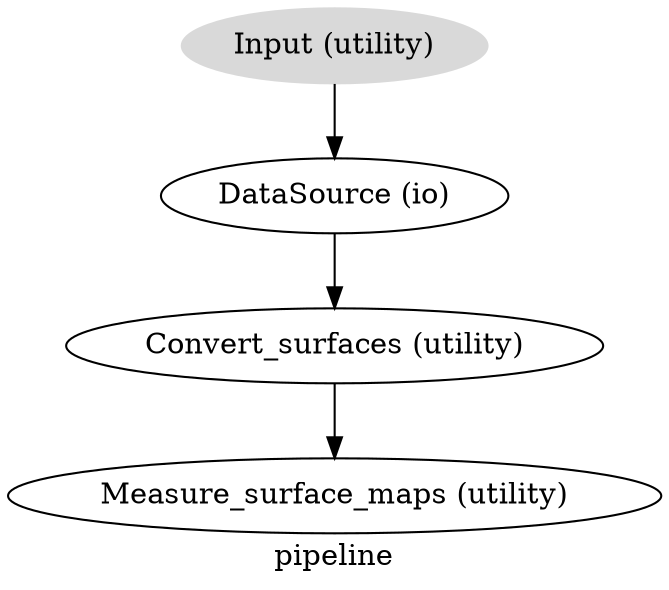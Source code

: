 digraph pipeline{
  label="pipeline";
  pipeline_Input[label="Input (utility)", style=filled, colorscheme=greys7 color=2];
  pipeline_DataSource[label="DataSource (io)"];
  pipeline_Convert_surfaces[label="Convert_surfaces (utility)"];
  pipeline_Measure_surface_maps[label="Measure_surface_maps (utility)"];
  pipeline_Input -> pipeline_DataSource;
  pipeline_DataSource -> pipeline_Convert_surfaces;
  pipeline_Convert_surfaces -> pipeline_Measure_surface_maps;
}